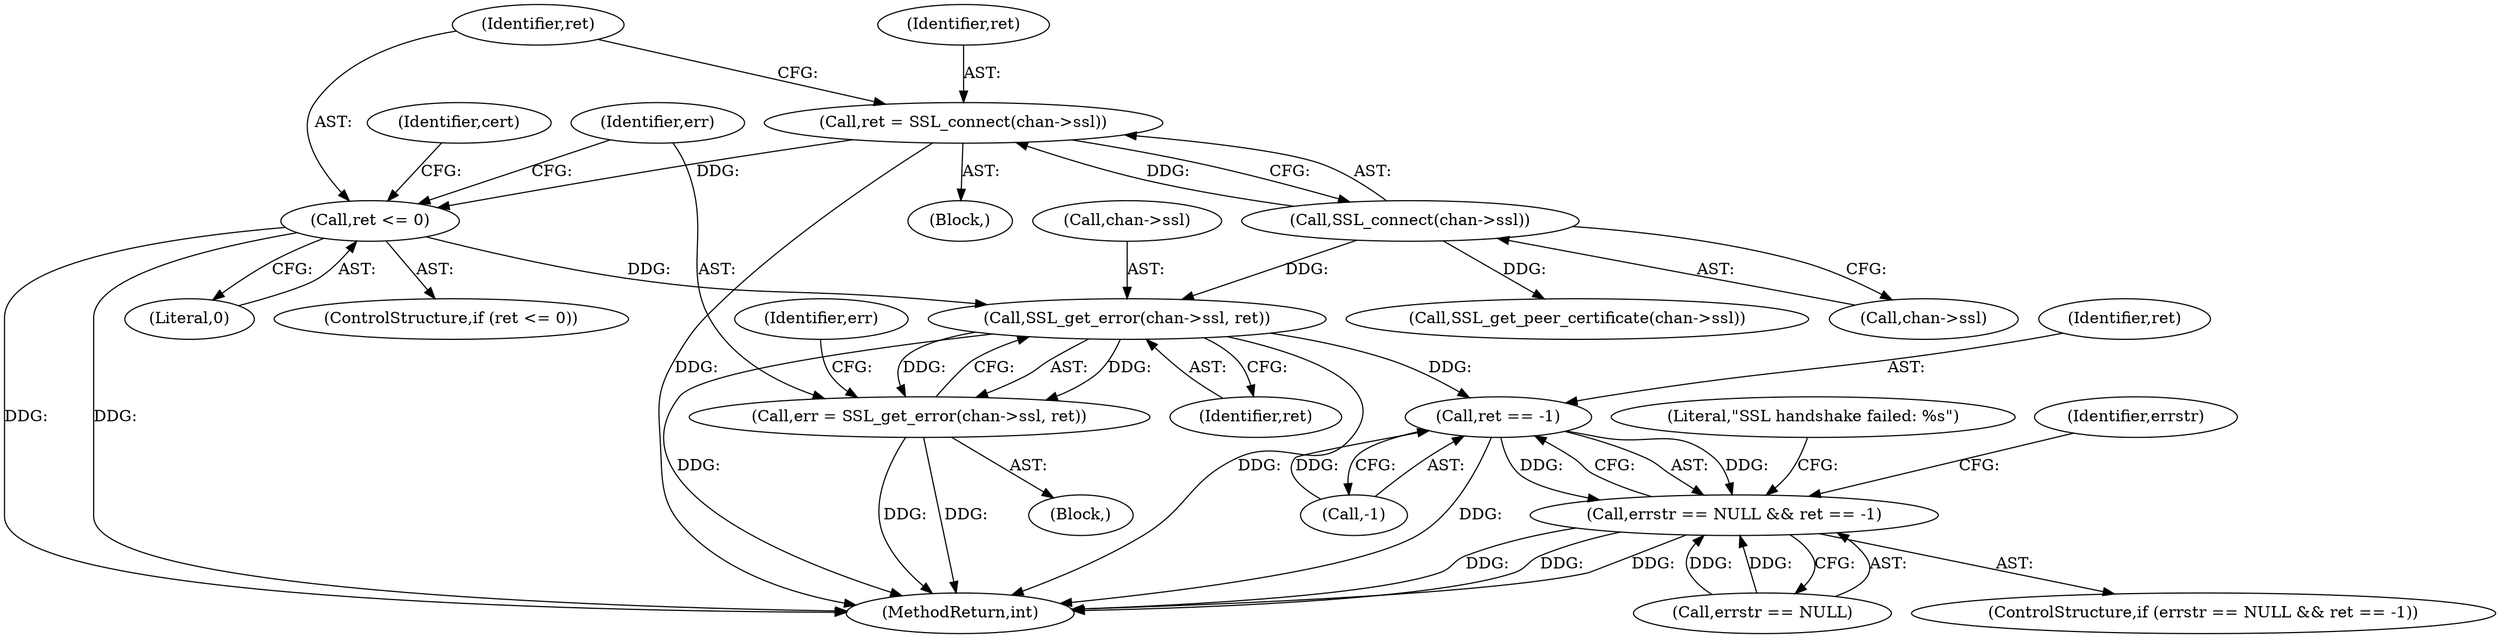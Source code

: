 digraph "0_irssi-proxy_85bbc05b21678e80423815d2ef1dfe26208491ab_0@API" {
"1000113" [label="(Call,ret = SSL_connect(chan->ssl))"];
"1000115" [label="(Call,SSL_connect(chan->ssl))"];
"1000120" [label="(Call,ret <= 0)"];
"1000126" [label="(Call,SSL_get_error(chan->ssl, ret))"];
"1000124" [label="(Call,err = SSL_get_error(chan->ssl, ret))"];
"1000157" [label="(Call,ret == -1)"];
"1000153" [label="(Call,errstr == NULL && ret == -1)"];
"1000116" [label="(Call,chan->ssl)"];
"1000130" [label="(Identifier,ret)"];
"1000125" [label="(Identifier,err)"];
"1000102" [label="(Block,)"];
"1000157" [label="(Call,ret == -1)"];
"1000114" [label="(Identifier,ret)"];
"1000120" [label="(Call,ret <= 0)"];
"1000115" [label="(Call,SSL_connect(chan->ssl))"];
"1000194" [label="(Call,SSL_get_peer_certificate(chan->ssl))"];
"1000166" [label="(Literal,\"SSL handshake failed: %s\")"];
"1000127" [label="(Call,chan->ssl)"];
"1000119" [label="(ControlStructure,if (ret <= 0))"];
"1000124" [label="(Call,err = SSL_get_error(chan->ssl, ret))"];
"1000113" [label="(Call,ret = SSL_connect(chan->ssl))"];
"1000193" [label="(Identifier,cert)"];
"1000123" [label="(Block,)"];
"1000152" [label="(ControlStructure,if (errstr == NULL && ret == -1))"];
"1000159" [label="(Call,-1)"];
"1000231" [label="(MethodReturn,int)"];
"1000158" [label="(Identifier,ret)"];
"1000122" [label="(Literal,0)"];
"1000154" [label="(Call,errstr == NULL)"];
"1000162" [label="(Identifier,errstr)"];
"1000126" [label="(Call,SSL_get_error(chan->ssl, ret))"];
"1000132" [label="(Identifier,err)"];
"1000153" [label="(Call,errstr == NULL && ret == -1)"];
"1000121" [label="(Identifier,ret)"];
"1000113" -> "1000102"  [label="AST: "];
"1000113" -> "1000115"  [label="CFG: "];
"1000114" -> "1000113"  [label="AST: "];
"1000115" -> "1000113"  [label="AST: "];
"1000121" -> "1000113"  [label="CFG: "];
"1000113" -> "1000231"  [label="DDG: "];
"1000115" -> "1000113"  [label="DDG: "];
"1000113" -> "1000120"  [label="DDG: "];
"1000115" -> "1000116"  [label="CFG: "];
"1000116" -> "1000115"  [label="AST: "];
"1000115" -> "1000126"  [label="DDG: "];
"1000115" -> "1000194"  [label="DDG: "];
"1000120" -> "1000119"  [label="AST: "];
"1000120" -> "1000122"  [label="CFG: "];
"1000121" -> "1000120"  [label="AST: "];
"1000122" -> "1000120"  [label="AST: "];
"1000125" -> "1000120"  [label="CFG: "];
"1000193" -> "1000120"  [label="CFG: "];
"1000120" -> "1000231"  [label="DDG: "];
"1000120" -> "1000231"  [label="DDG: "];
"1000120" -> "1000126"  [label="DDG: "];
"1000126" -> "1000124"  [label="AST: "];
"1000126" -> "1000130"  [label="CFG: "];
"1000127" -> "1000126"  [label="AST: "];
"1000130" -> "1000126"  [label="AST: "];
"1000124" -> "1000126"  [label="CFG: "];
"1000126" -> "1000231"  [label="DDG: "];
"1000126" -> "1000231"  [label="DDG: "];
"1000126" -> "1000124"  [label="DDG: "];
"1000126" -> "1000124"  [label="DDG: "];
"1000126" -> "1000157"  [label="DDG: "];
"1000124" -> "1000123"  [label="AST: "];
"1000125" -> "1000124"  [label="AST: "];
"1000132" -> "1000124"  [label="CFG: "];
"1000124" -> "1000231"  [label="DDG: "];
"1000124" -> "1000231"  [label="DDG: "];
"1000157" -> "1000153"  [label="AST: "];
"1000157" -> "1000159"  [label="CFG: "];
"1000158" -> "1000157"  [label="AST: "];
"1000159" -> "1000157"  [label="AST: "];
"1000153" -> "1000157"  [label="CFG: "];
"1000157" -> "1000231"  [label="DDG: "];
"1000157" -> "1000153"  [label="DDG: "];
"1000157" -> "1000153"  [label="DDG: "];
"1000159" -> "1000157"  [label="DDG: "];
"1000153" -> "1000152"  [label="AST: "];
"1000153" -> "1000154"  [label="CFG: "];
"1000154" -> "1000153"  [label="AST: "];
"1000162" -> "1000153"  [label="CFG: "];
"1000166" -> "1000153"  [label="CFG: "];
"1000153" -> "1000231"  [label="DDG: "];
"1000153" -> "1000231"  [label="DDG: "];
"1000153" -> "1000231"  [label="DDG: "];
"1000154" -> "1000153"  [label="DDG: "];
"1000154" -> "1000153"  [label="DDG: "];
}
